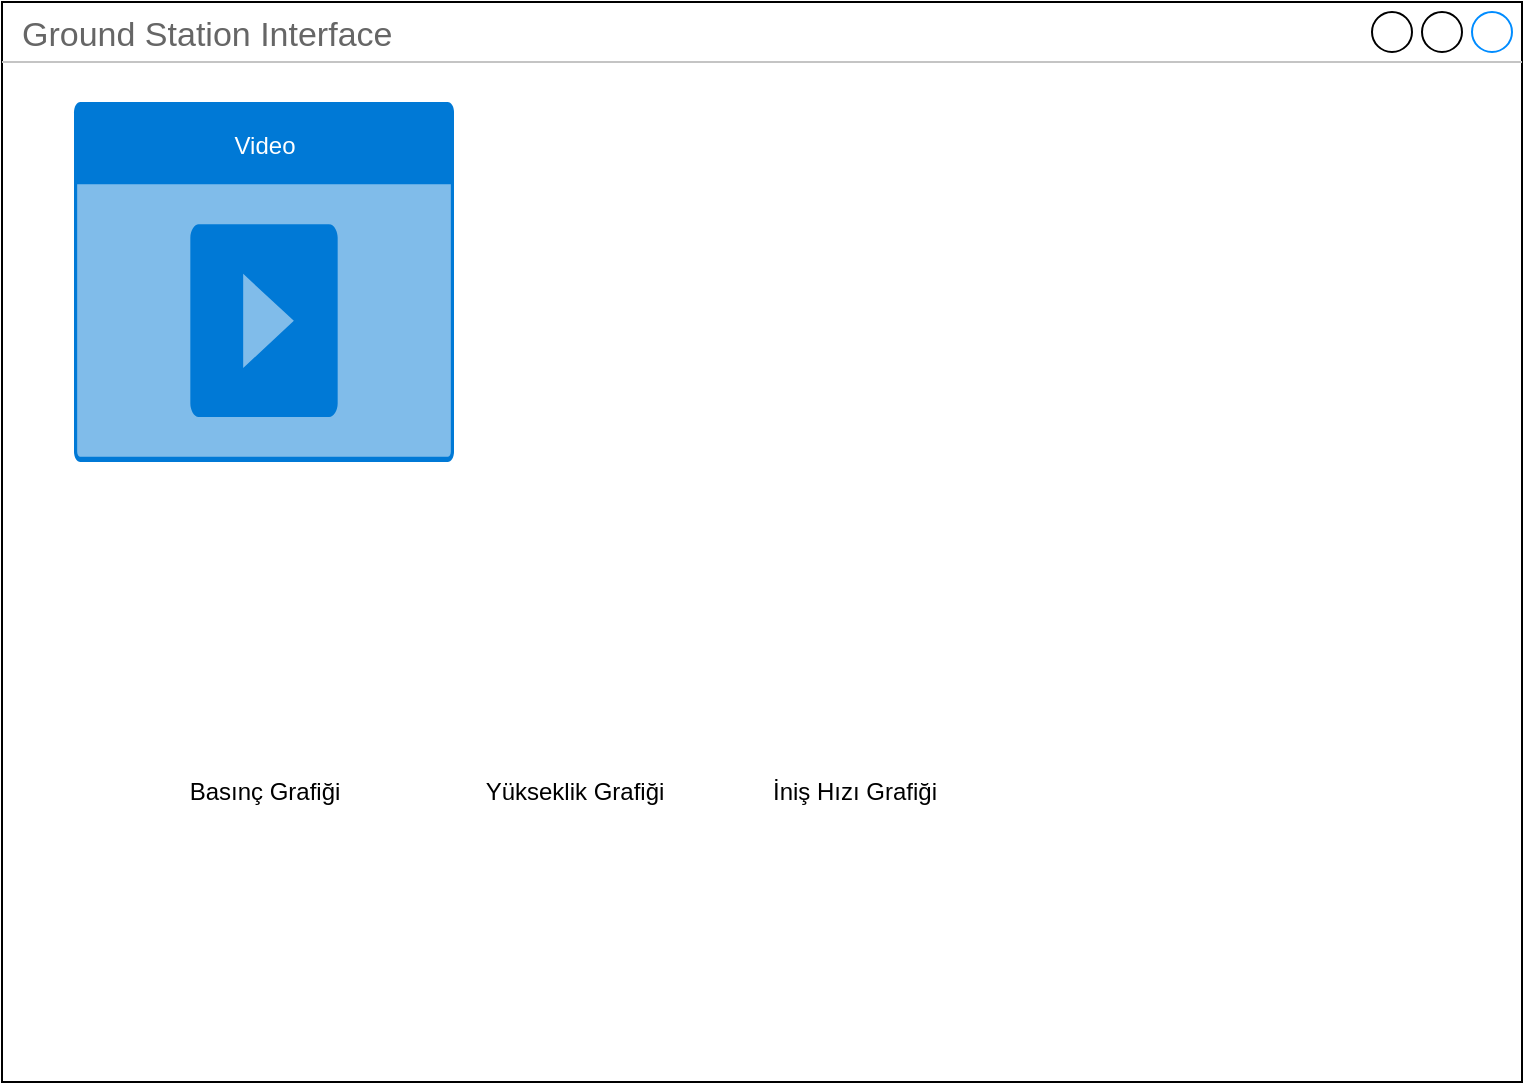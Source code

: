 <mxfile version="14.5.10" type="github">
  <diagram id="Jdpy7drhXA22xz2mAAPi" name="Page-1">
    <mxGraphModel dx="998" dy="548" grid="1" gridSize="10" guides="1" tooltips="1" connect="1" arrows="1" fold="1" page="1" pageScale="1" pageWidth="827" pageHeight="1169" math="0" shadow="0">
      <root>
        <mxCell id="0" />
        <mxCell id="1" parent="0" />
        <mxCell id="rJ81UgAGEvQx7qFqxQZ4-26" value="Ground Station Interface" style="strokeWidth=1;shadow=0;dashed=0;align=center;html=1;shape=mxgraph.mockup.containers.window;align=left;verticalAlign=top;spacingLeft=8;strokeColor2=#008cff;strokeColor3=#c4c4c4;fontColor=#666666;mainText=;fontSize=17;labelBackgroundColor=none;fillColor=#ffffff;" vertex="1" parent="1">
          <mxGeometry x="34" y="10" width="760" height="540" as="geometry" />
        </mxCell>
        <mxCell id="rJ81UgAGEvQx7qFqxQZ4-28" value="" style="shape=image;html=1;verticalAlign=top;verticalLabelPosition=bottom;labelBackgroundColor=#ffffff;imageAspect=0;aspect=fixed;image=https://cdn0.iconfinder.com/data/icons/business-management-3-4/256/m-52-128.png;fillColor=#ffffff;" vertex="1" parent="1">
          <mxGeometry x="95" y="260" width="140" height="140" as="geometry" />
        </mxCell>
        <mxCell id="rJ81UgAGEvQx7qFqxQZ4-29" value="&lt;br&gt;Video" style="html=1;strokeColor=none;fillColor=#0079D6;labelPosition=center;verticalLabelPosition=middle;verticalAlign=top;align=center;fontSize=12;outlineConnect=0;spacingTop=-6;fontColor=#FFFFFF;shape=mxgraph.sitemap.video;" vertex="1" parent="1">
          <mxGeometry x="70" y="60" width="190" height="180" as="geometry" />
        </mxCell>
        <mxCell id="rJ81UgAGEvQx7qFqxQZ4-30" value="Basınç Grafiği" style="text;html=1;strokeColor=none;fillColor=none;align=center;verticalAlign=middle;whiteSpace=wrap;rounded=0;" vertex="1" parent="1">
          <mxGeometry x="112.5" y="400" width="105" height="10" as="geometry" />
        </mxCell>
        <mxCell id="rJ81UgAGEvQx7qFqxQZ4-31" value="" style="shape=image;html=1;verticalAlign=top;verticalLabelPosition=bottom;labelBackgroundColor=#ffffff;imageAspect=0;aspect=fixed;image=https://cdn0.iconfinder.com/data/icons/business-management-3-4/256/m-52-128.png;fillColor=#ffffff;" vertex="1" parent="1">
          <mxGeometry x="250" y="260" width="140" height="140" as="geometry" />
        </mxCell>
        <mxCell id="rJ81UgAGEvQx7qFqxQZ4-32" value="Yükseklik Grafiği" style="text;html=1;strokeColor=none;fillColor=none;align=center;verticalAlign=middle;whiteSpace=wrap;rounded=0;" vertex="1" parent="1">
          <mxGeometry x="267.5" y="400" width="105" height="10" as="geometry" />
        </mxCell>
        <mxCell id="rJ81UgAGEvQx7qFqxQZ4-33" value="" style="shape=image;html=1;verticalAlign=top;verticalLabelPosition=bottom;labelBackgroundColor=#ffffff;imageAspect=0;aspect=fixed;image=https://cdn0.iconfinder.com/data/icons/business-management-3-4/256/m-52-128.png;fillColor=#ffffff;" vertex="1" parent="1">
          <mxGeometry x="390" y="260" width="140" height="140" as="geometry" />
        </mxCell>
        <mxCell id="rJ81UgAGEvQx7qFqxQZ4-34" value="İniş Hızı Grafiği" style="text;html=1;strokeColor=none;fillColor=none;align=center;verticalAlign=middle;whiteSpace=wrap;rounded=0;" vertex="1" parent="1">
          <mxGeometry x="407.5" y="400" width="105" height="10" as="geometry" />
        </mxCell>
      </root>
    </mxGraphModel>
  </diagram>
</mxfile>
